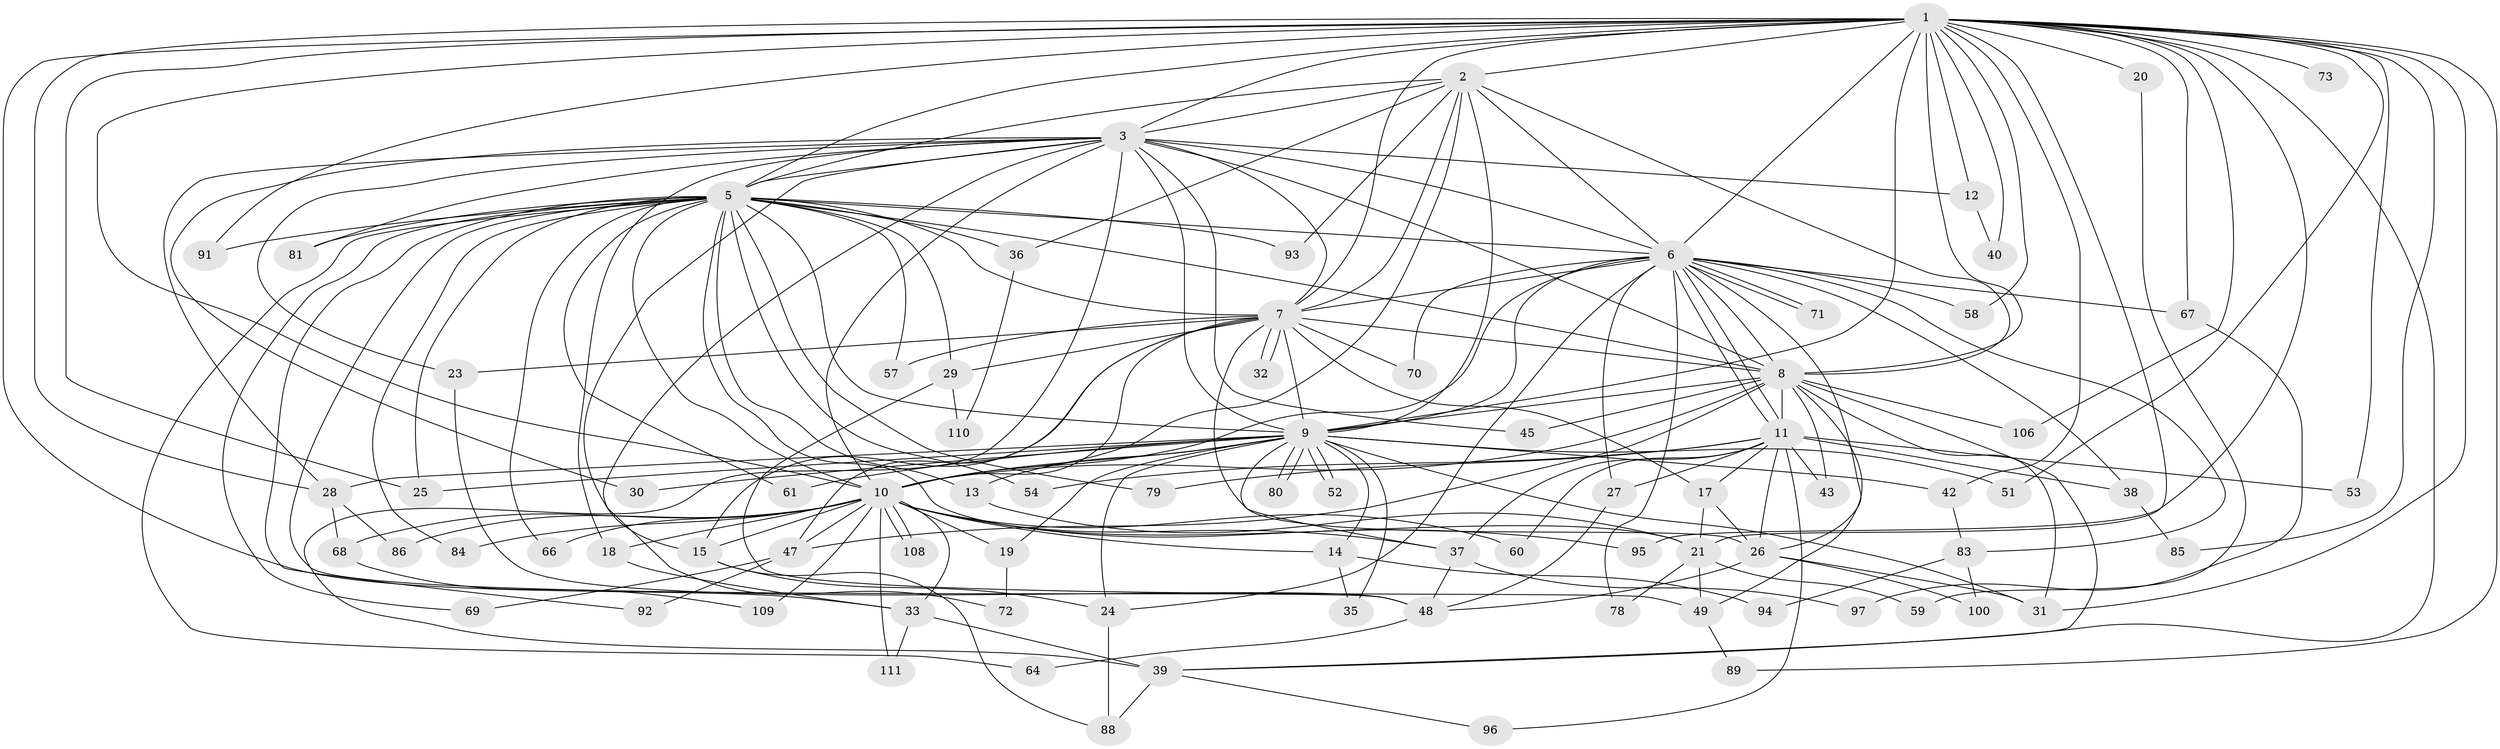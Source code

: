 // original degree distribution, {18: 0.009009009009009009, 11: 0.009009009009009009, 20: 0.009009009009009009, 24: 0.009009009009009009, 29: 0.009009009009009009, 22: 0.009009009009009009, 19: 0.009009009009009009, 17: 0.009009009009009009, 28: 0.009009009009009009, 25: 0.009009009009009009, 10: 0.009009009009009009, 3: 0.16216216216216217, 4: 0.09009009009009009, 5: 0.036036036036036036, 6: 0.036036036036036036, 7: 0.009009009009009009, 2: 0.5675675675675675}
// Generated by graph-tools (version 1.1) at 2025/41/03/06/25 10:41:31]
// undirected, 83 vertices, 203 edges
graph export_dot {
graph [start="1"]
  node [color=gray90,style=filled];
  1 [super="+4"];
  2;
  3 [super="+87"];
  5 [super="+46"];
  6 [super="+56"];
  7 [super="+75"];
  8 [super="+90"];
  9 [super="+82"];
  10 [super="+65"];
  11 [super="+16"];
  12;
  13 [super="+41"];
  14;
  15 [super="+77"];
  17;
  18;
  19;
  20 [super="+34"];
  21 [super="+22"];
  23 [super="+103"];
  24 [super="+74"];
  25 [super="+76"];
  26 [super="+98"];
  27 [super="+50"];
  28 [super="+62"];
  29;
  30;
  31 [super="+55"];
  32;
  33 [super="+44"];
  35;
  36;
  37 [super="+63"];
  38;
  39 [super="+107"];
  40;
  42;
  43;
  45;
  47 [super="+105"];
  48 [super="+104"];
  49 [super="+99"];
  51;
  52;
  53;
  54;
  57;
  58;
  59;
  60;
  61;
  64;
  66;
  67;
  68;
  69;
  70;
  71;
  72;
  73;
  78;
  79 [super="+101"];
  80;
  81;
  83;
  84;
  85;
  86;
  88 [super="+102"];
  89;
  91;
  92;
  93;
  94;
  95;
  96;
  97;
  100;
  106;
  108;
  109;
  110;
  111;
  1 -- 2 [weight=2];
  1 -- 3 [weight=3];
  1 -- 5 [weight=2];
  1 -- 6 [weight=2];
  1 -- 7 [weight=2];
  1 -- 8 [weight=2];
  1 -- 9 [weight=2];
  1 -- 10 [weight=2];
  1 -- 12;
  1 -- 20 [weight=3];
  1 -- 28;
  1 -- 31;
  1 -- 51;
  1 -- 89;
  1 -- 106;
  1 -- 67;
  1 -- 73;
  1 -- 85;
  1 -- 25;
  1 -- 91;
  1 -- 95;
  1 -- 33;
  1 -- 39;
  1 -- 40;
  1 -- 42;
  1 -- 53;
  1 -- 58;
  1 -- 21;
  2 -- 3;
  2 -- 5;
  2 -- 6;
  2 -- 7;
  2 -- 8;
  2 -- 9;
  2 -- 10;
  2 -- 36;
  2 -- 93;
  3 -- 5;
  3 -- 6;
  3 -- 7;
  3 -- 8;
  3 -- 9;
  3 -- 10;
  3 -- 12;
  3 -- 15;
  3 -- 18;
  3 -- 23;
  3 -- 28;
  3 -- 30;
  3 -- 39;
  3 -- 45;
  3 -- 72;
  3 -- 81;
  5 -- 6 [weight=2];
  5 -- 7;
  5 -- 8;
  5 -- 9;
  5 -- 10;
  5 -- 13;
  5 -- 21;
  5 -- 25;
  5 -- 29;
  5 -- 36;
  5 -- 54;
  5 -- 57;
  5 -- 61;
  5 -- 64;
  5 -- 66;
  5 -- 69;
  5 -- 79 [weight=2];
  5 -- 81;
  5 -- 84;
  5 -- 91;
  5 -- 92;
  5 -- 93;
  5 -- 48;
  6 -- 7;
  6 -- 8;
  6 -- 9;
  6 -- 10;
  6 -- 11;
  6 -- 11;
  6 -- 24;
  6 -- 27;
  6 -- 38;
  6 -- 58;
  6 -- 70;
  6 -- 71;
  6 -- 71;
  6 -- 78;
  6 -- 83;
  6 -- 26;
  6 -- 67;
  7 -- 8;
  7 -- 9 [weight=2];
  7 -- 10;
  7 -- 15;
  7 -- 17;
  7 -- 23;
  7 -- 26;
  7 -- 29;
  7 -- 32;
  7 -- 32;
  7 -- 57;
  7 -- 70;
  7 -- 47;
  8 -- 9;
  8 -- 10;
  8 -- 43;
  8 -- 45;
  8 -- 47;
  8 -- 49;
  8 -- 106;
  8 -- 39;
  8 -- 31;
  8 -- 11;
  9 -- 10 [weight=2];
  9 -- 13;
  9 -- 14;
  9 -- 19;
  9 -- 24;
  9 -- 30;
  9 -- 35;
  9 -- 42;
  9 -- 51;
  9 -- 52;
  9 -- 52;
  9 -- 61;
  9 -- 80;
  9 -- 80;
  9 -- 31;
  9 -- 37;
  9 -- 25;
  9 -- 28;
  10 -- 14;
  10 -- 18;
  10 -- 19;
  10 -- 37;
  10 -- 47;
  10 -- 60;
  10 -- 66;
  10 -- 84;
  10 -- 86;
  10 -- 95;
  10 -- 108;
  10 -- 108;
  10 -- 109;
  10 -- 68;
  10 -- 111;
  10 -- 15;
  10 -- 33;
  11 -- 17;
  11 -- 27;
  11 -- 38;
  11 -- 53;
  11 -- 60;
  11 -- 96;
  11 -- 37;
  11 -- 54;
  11 -- 43;
  11 -- 79;
  11 -- 26;
  12 -- 40;
  13 -- 21;
  14 -- 35;
  14 -- 94;
  15 -- 88;
  15 -- 24;
  17 -- 21;
  17 -- 26;
  18 -- 33;
  19 -- 72;
  20 -- 59;
  21 -- 49;
  21 -- 59;
  21 -- 78;
  23 -- 48;
  24 -- 88;
  26 -- 31;
  26 -- 48;
  26 -- 100;
  27 -- 48;
  28 -- 68;
  28 -- 86;
  29 -- 110;
  29 -- 49;
  33 -- 39;
  33 -- 111;
  36 -- 110;
  37 -- 48;
  37 -- 97;
  38 -- 85;
  39 -- 96;
  39 -- 88;
  42 -- 83;
  47 -- 69;
  47 -- 92;
  48 -- 64;
  49 -- 89;
  67 -- 97;
  68 -- 109;
  83 -- 94;
  83 -- 100;
}
